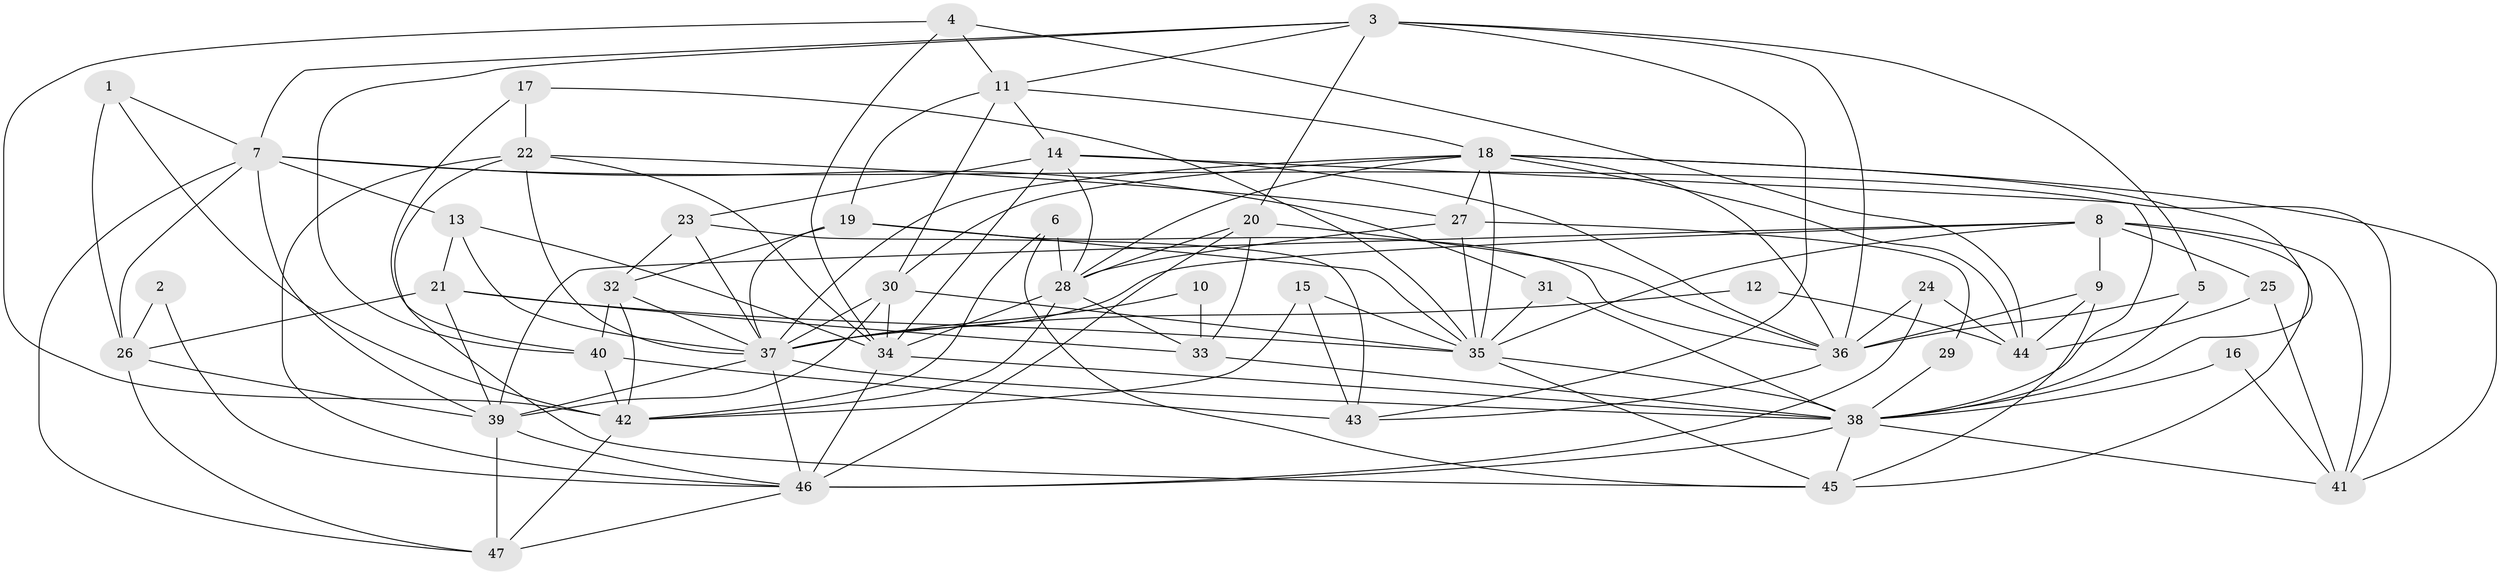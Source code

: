 // original degree distribution, {5: 0.20430107526881722, 3: 0.2903225806451613, 6: 0.06451612903225806, 2: 0.0967741935483871, 4: 0.3010752688172043, 7: 0.021505376344086023, 8: 0.021505376344086023}
// Generated by graph-tools (version 1.1) at 2025/50/03/09/25 03:50:07]
// undirected, 47 vertices, 131 edges
graph export_dot {
graph [start="1"]
  node [color=gray90,style=filled];
  1;
  2;
  3;
  4;
  5;
  6;
  7;
  8;
  9;
  10;
  11;
  12;
  13;
  14;
  15;
  16;
  17;
  18;
  19;
  20;
  21;
  22;
  23;
  24;
  25;
  26;
  27;
  28;
  29;
  30;
  31;
  32;
  33;
  34;
  35;
  36;
  37;
  38;
  39;
  40;
  41;
  42;
  43;
  44;
  45;
  46;
  47;
  1 -- 7 [weight=1.0];
  1 -- 26 [weight=1.0];
  1 -- 42 [weight=1.0];
  2 -- 26 [weight=1.0];
  2 -- 46 [weight=1.0];
  3 -- 5 [weight=1.0];
  3 -- 7 [weight=1.0];
  3 -- 11 [weight=1.0];
  3 -- 20 [weight=1.0];
  3 -- 36 [weight=1.0];
  3 -- 40 [weight=1.0];
  3 -- 43 [weight=1.0];
  4 -- 11 [weight=1.0];
  4 -- 34 [weight=1.0];
  4 -- 42 [weight=1.0];
  4 -- 44 [weight=1.0];
  5 -- 36 [weight=1.0];
  5 -- 38 [weight=1.0];
  6 -- 28 [weight=1.0];
  6 -- 42 [weight=1.0];
  6 -- 45 [weight=1.0];
  7 -- 13 [weight=1.0];
  7 -- 26 [weight=1.0];
  7 -- 31 [weight=1.0];
  7 -- 39 [weight=1.0];
  7 -- 41 [weight=1.0];
  7 -- 47 [weight=1.0];
  8 -- 9 [weight=1.0];
  8 -- 25 [weight=1.0];
  8 -- 35 [weight=1.0];
  8 -- 37 [weight=1.0];
  8 -- 39 [weight=1.0];
  8 -- 41 [weight=1.0];
  8 -- 45 [weight=1.0];
  9 -- 36 [weight=1.0];
  9 -- 44 [weight=1.0];
  9 -- 45 [weight=1.0];
  10 -- 33 [weight=1.0];
  10 -- 37 [weight=1.0];
  11 -- 14 [weight=1.0];
  11 -- 18 [weight=1.0];
  11 -- 19 [weight=1.0];
  11 -- 30 [weight=1.0];
  12 -- 37 [weight=1.0];
  12 -- 44 [weight=1.0];
  13 -- 21 [weight=1.0];
  13 -- 34 [weight=1.0];
  13 -- 37 [weight=1.0];
  14 -- 23 [weight=1.0];
  14 -- 28 [weight=1.0];
  14 -- 34 [weight=1.0];
  14 -- 36 [weight=1.0];
  14 -- 38 [weight=1.0];
  15 -- 35 [weight=1.0];
  15 -- 42 [weight=1.0];
  15 -- 43 [weight=1.0];
  16 -- 38 [weight=1.0];
  16 -- 41 [weight=1.0];
  17 -- 22 [weight=1.0];
  17 -- 35 [weight=1.0];
  17 -- 40 [weight=1.0];
  18 -- 27 [weight=1.0];
  18 -- 28 [weight=1.0];
  18 -- 30 [weight=1.0];
  18 -- 35 [weight=1.0];
  18 -- 36 [weight=1.0];
  18 -- 37 [weight=1.0];
  18 -- 38 [weight=1.0];
  18 -- 41 [weight=1.0];
  18 -- 44 [weight=1.0];
  19 -- 32 [weight=1.0];
  19 -- 35 [weight=1.0];
  19 -- 36 [weight=1.0];
  19 -- 37 [weight=1.0];
  20 -- 28 [weight=1.0];
  20 -- 33 [weight=1.0];
  20 -- 36 [weight=1.0];
  20 -- 46 [weight=1.0];
  21 -- 26 [weight=1.0];
  21 -- 33 [weight=1.0];
  21 -- 35 [weight=1.0];
  21 -- 39 [weight=1.0];
  22 -- 27 [weight=1.0];
  22 -- 34 [weight=1.0];
  22 -- 37 [weight=1.0];
  22 -- 45 [weight=1.0];
  22 -- 46 [weight=1.0];
  23 -- 32 [weight=1.0];
  23 -- 37 [weight=1.0];
  23 -- 43 [weight=1.0];
  24 -- 36 [weight=1.0];
  24 -- 44 [weight=1.0];
  24 -- 46 [weight=1.0];
  25 -- 41 [weight=1.0];
  25 -- 44 [weight=1.0];
  26 -- 39 [weight=1.0];
  26 -- 47 [weight=1.0];
  27 -- 28 [weight=1.0];
  27 -- 29 [weight=1.0];
  27 -- 35 [weight=1.0];
  28 -- 33 [weight=1.0];
  28 -- 34 [weight=1.0];
  28 -- 42 [weight=1.0];
  29 -- 38 [weight=1.0];
  30 -- 34 [weight=1.0];
  30 -- 35 [weight=1.0];
  30 -- 37 [weight=1.0];
  30 -- 39 [weight=1.0];
  31 -- 35 [weight=1.0];
  31 -- 38 [weight=1.0];
  32 -- 37 [weight=1.0];
  32 -- 40 [weight=1.0];
  32 -- 42 [weight=1.0];
  33 -- 38 [weight=1.0];
  34 -- 38 [weight=1.0];
  34 -- 46 [weight=1.0];
  35 -- 38 [weight=1.0];
  35 -- 45 [weight=2.0];
  36 -- 43 [weight=1.0];
  37 -- 38 [weight=1.0];
  37 -- 39 [weight=1.0];
  37 -- 46 [weight=1.0];
  38 -- 41 [weight=1.0];
  38 -- 45 [weight=2.0];
  38 -- 46 [weight=2.0];
  39 -- 46 [weight=1.0];
  39 -- 47 [weight=1.0];
  40 -- 42 [weight=1.0];
  40 -- 43 [weight=1.0];
  42 -- 47 [weight=1.0];
  46 -- 47 [weight=1.0];
}
